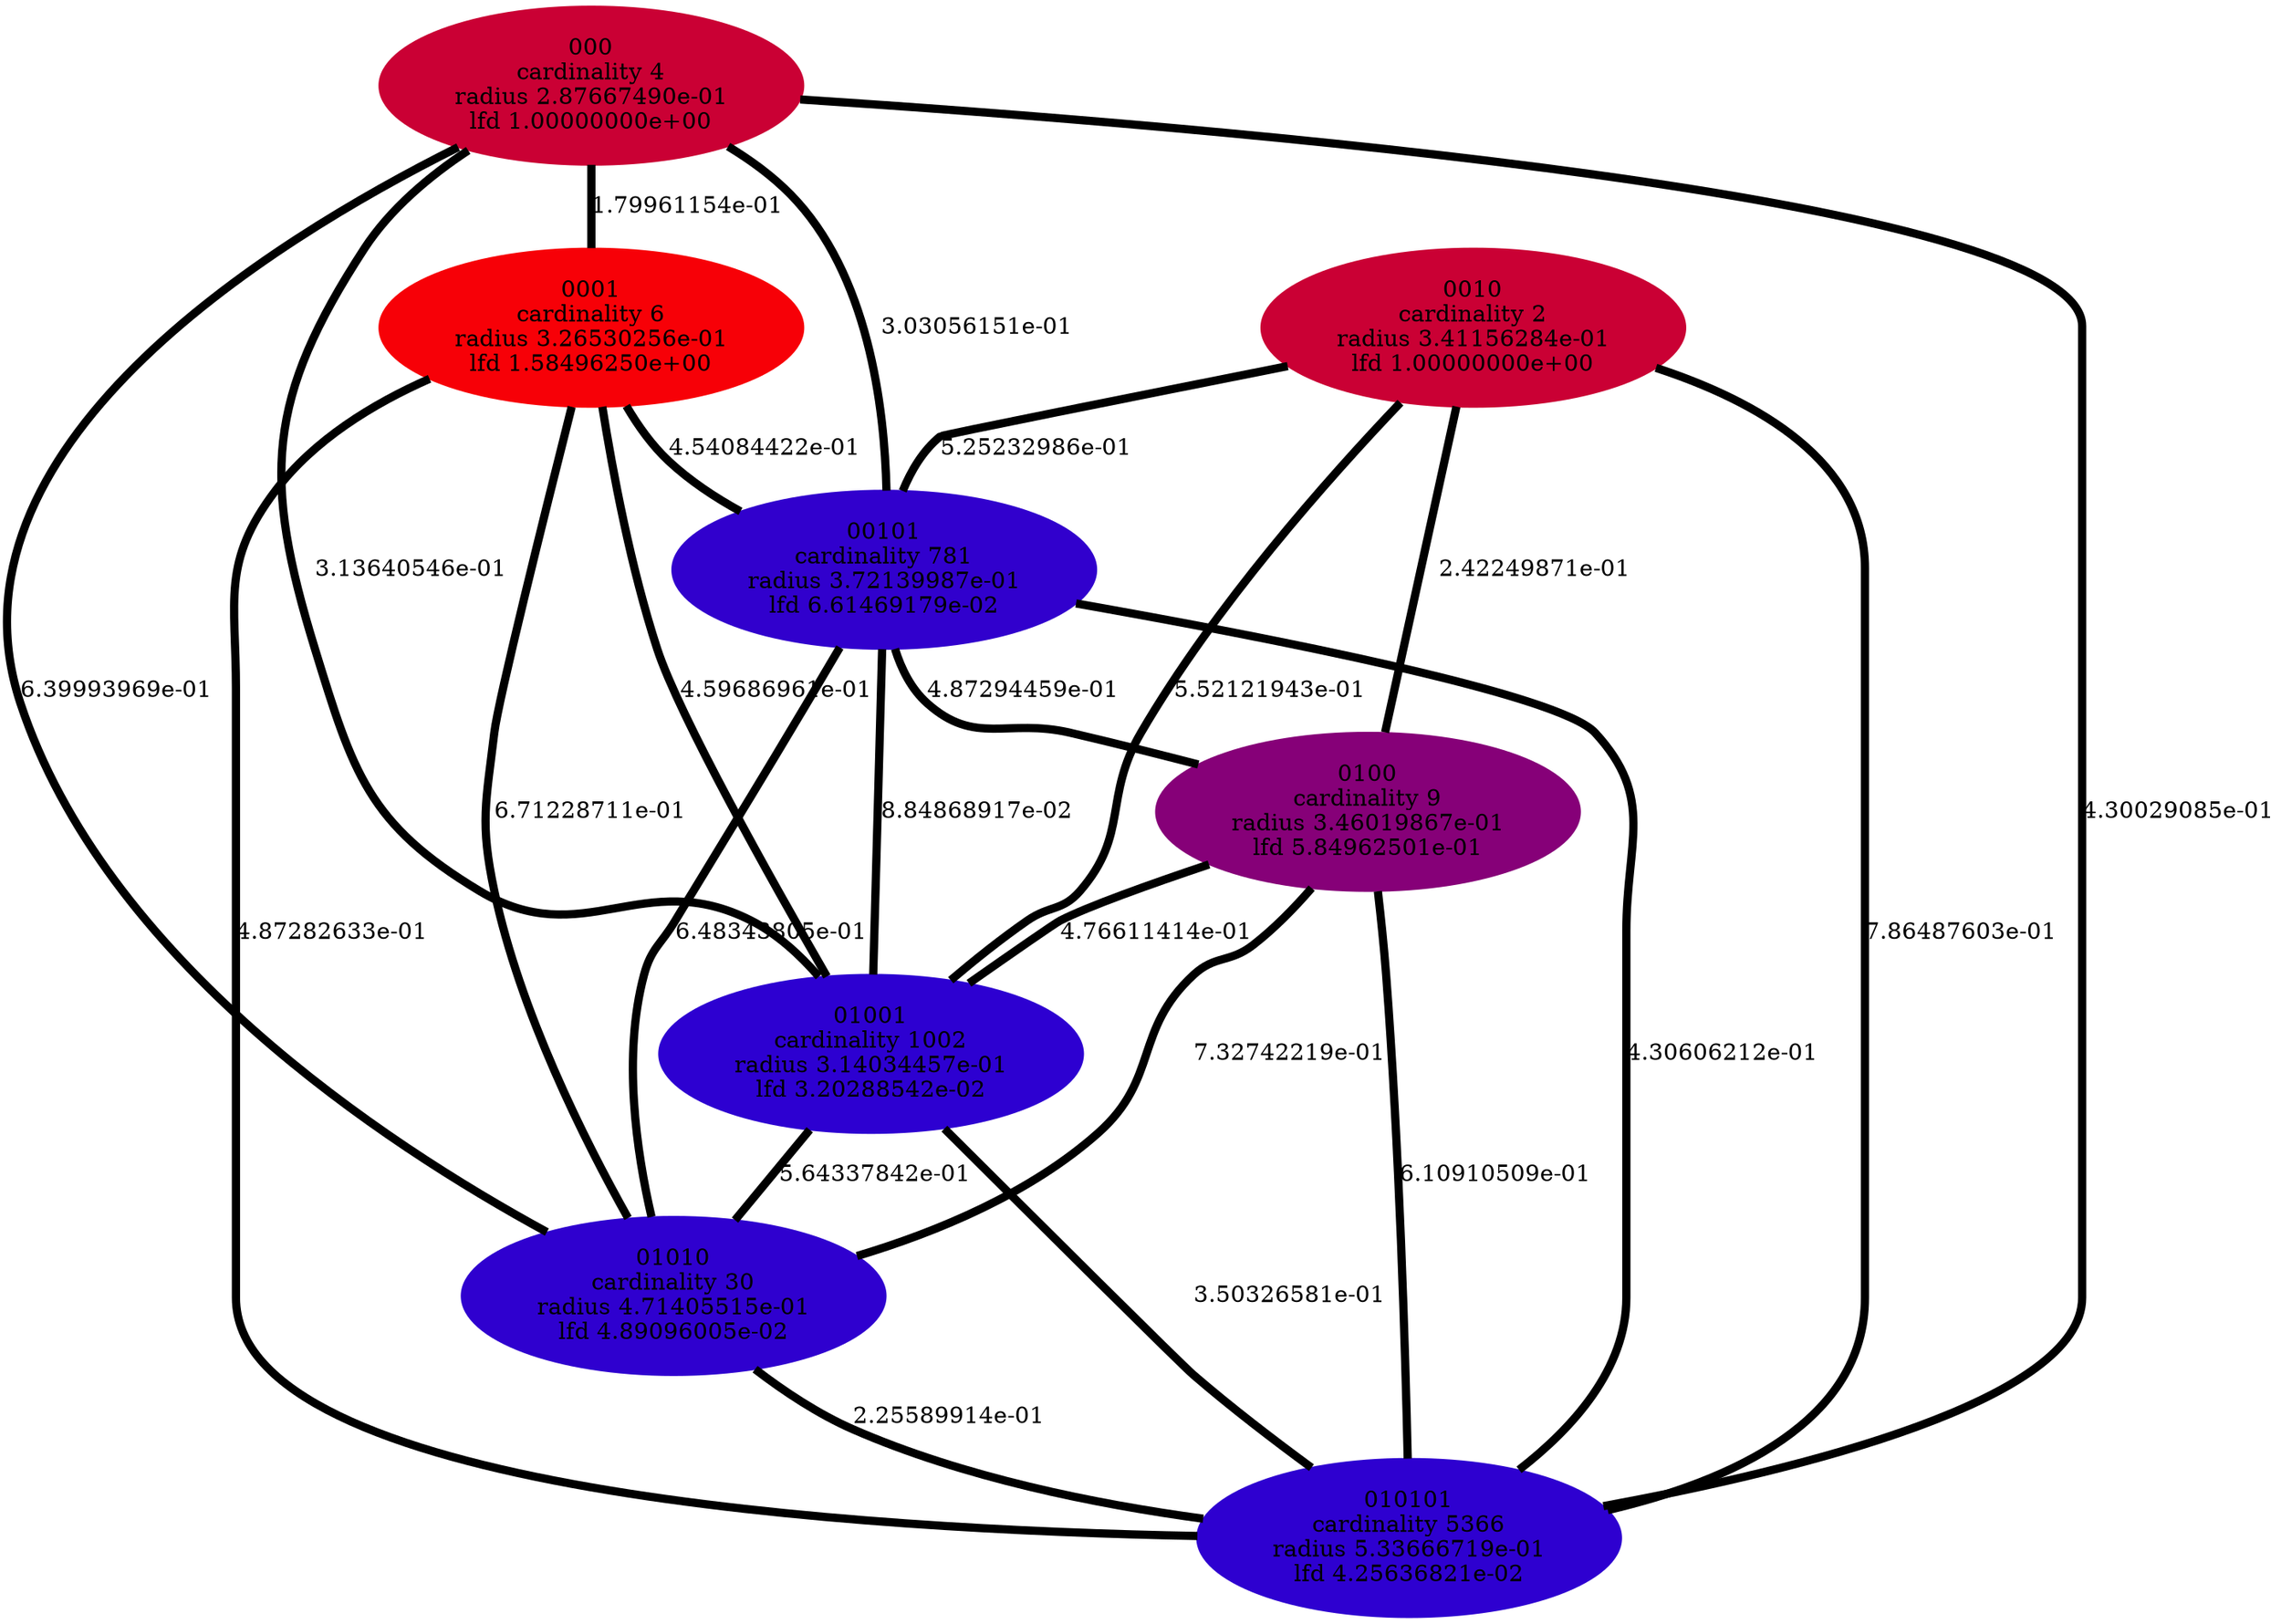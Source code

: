 graph annthyroid {
    edge[style=solid, penwidth="5", labeldistance="10"]
    01001 [label="01001\ncardinality 1002\nradius 3.14034457e-01\nlfd 3.20288542e-02", color="#2D00D1", style="filled"]
    0001 [label="0001\ncardinality 6\nradius 3.26530256e-01\nlfd 1.58496250e+00", color="#F70007", style="filled"]
    01010 [label="01010\ncardinality 30\nradius 4.71405515e-01\nlfd 4.89096005e-02", color="#2F00CF", style="filled"]
    000 [label="000\ncardinality 4\nradius 2.87667490e-01\nlfd 1.00000000e+00", color="#CA0034", style="filled"]
    00101 [label="00101\ncardinality 781\nradius 3.72139987e-01\nlfd 6.61469179e-02", color="#3100CD", style="filled"]
    0100 [label="0100\ncardinality 9\nradius 3.46019867e-01\nlfd 5.84962501e-01", color="#860078", style="filled"]
    010101 [label="010101\ncardinality 5366\nradius 5.33666719e-01\nlfd 4.25636821e-02", color="#2E00D0", style="filled"]
    0010 [label="0010\ncardinality 2\nradius 3.41156284e-01\nlfd 1.00000000e+00", color="#CA0034", style="filled"]
    00101 -- 0100 [label="4.87294459e-01"]
    0100 -- 01001 [label="4.76611414e-01"]
    01001 -- 01010 [label="5.64337842e-01"]
    0010 -- 0100 [label="2.42249871e-01"]
    0100 -- 010101 [label="6.10910509e-01"]
    0001 -- 00101 [label="4.54084422e-01"]
    000 -- 00101 [label="3.03056151e-01"]
    0100 -- 01010 [label="7.32742219e-01"]
    0001 -- 010101 [label="4.87282633e-01"]
    01001 -- 010101 [label="3.50326581e-01"]
    000 -- 01010 [label="6.39993969e-01"]
    000 -- 010101 [label="4.30029085e-01"]
    0010 -- 010101 [label="7.86487603e-01"]
    000 -- 0001 [label="1.79961154e-01"]
    00101 -- 01010 [label="6.48343805e-01"]
    00101 -- 01001 [label="8.84868917e-02"]
    00101 -- 010101 [label="4.30606212e-01"]
    0001 -- 01010 [label="6.71228711e-01"]
    0010 -- 01001 [label="5.52121943e-01"]
    0010 -- 00101 [label="5.25232986e-01"]
    000 -- 01001 [label="3.13640546e-01"]
    01010 -- 010101 [label="2.25589914e-01"]
    0001 -- 01001 [label="4.59686961e-01"]
}